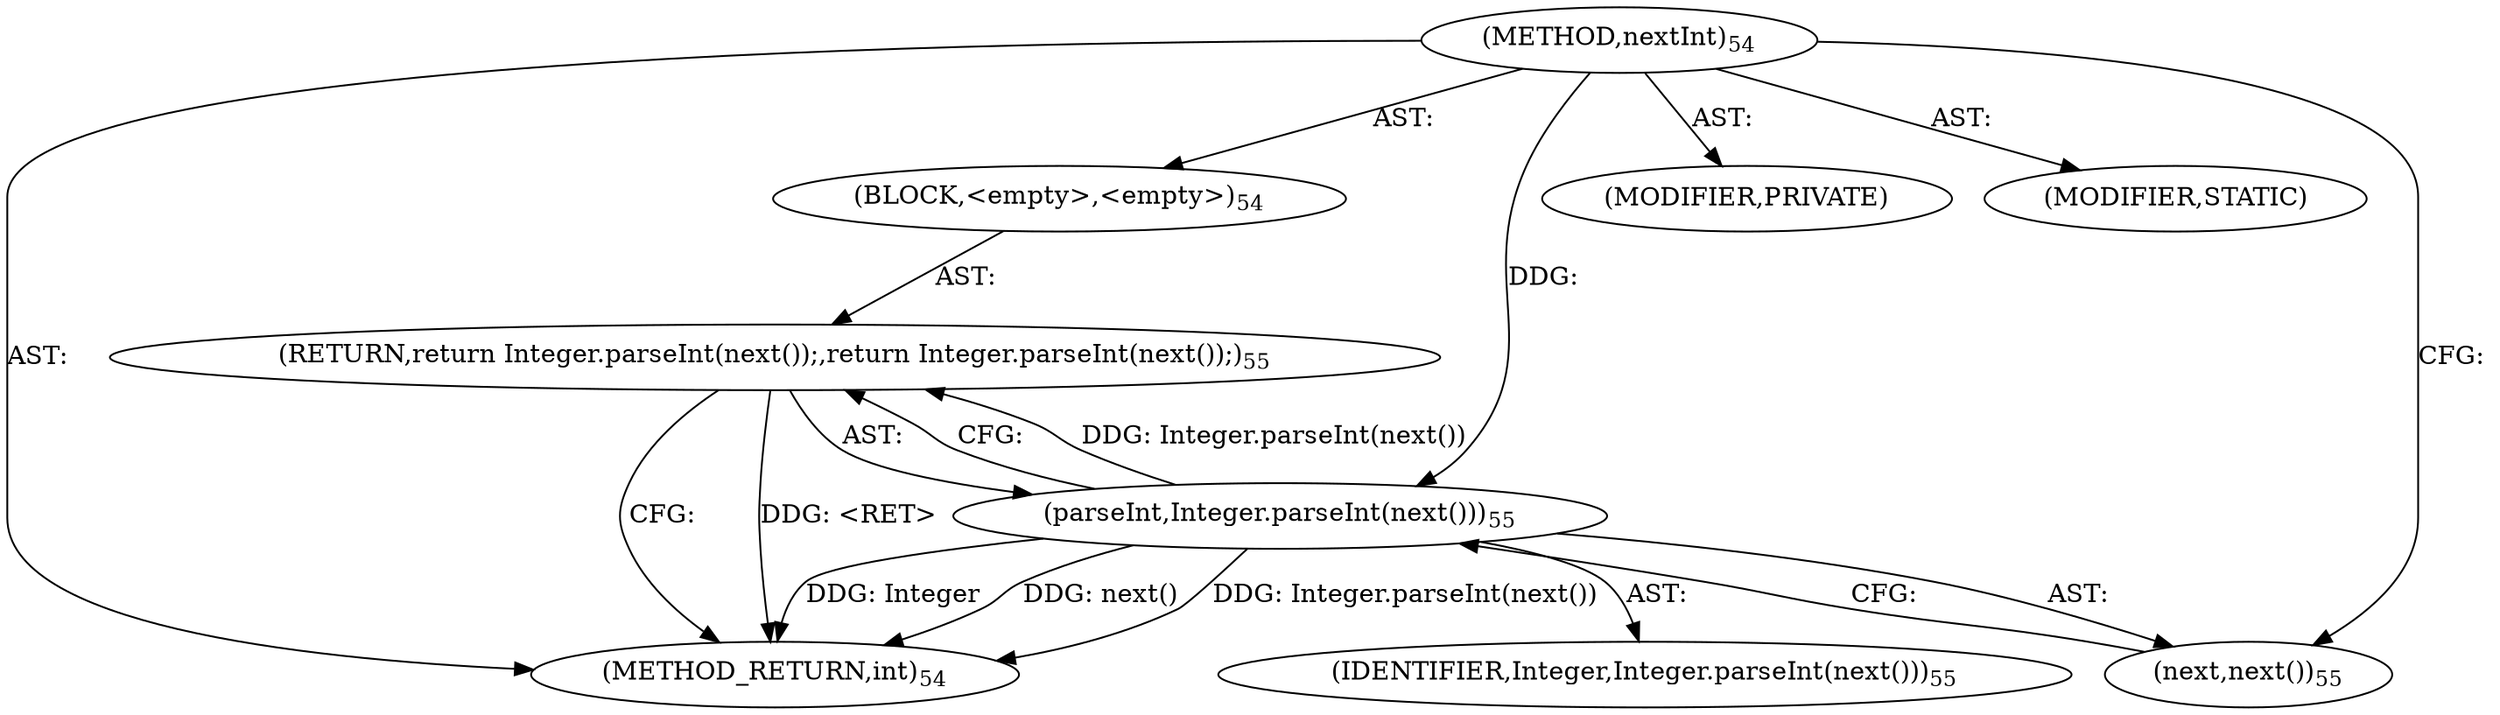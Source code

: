 digraph "nextInt" {  
"223" [label = <(METHOD,nextInt)<SUB>54</SUB>> ]
"224" [label = <(BLOCK,&lt;empty&gt;,&lt;empty&gt;)<SUB>54</SUB>> ]
"225" [label = <(RETURN,return Integer.parseInt(next());,return Integer.parseInt(next());)<SUB>55</SUB>> ]
"226" [label = <(parseInt,Integer.parseInt(next()))<SUB>55</SUB>> ]
"227" [label = <(IDENTIFIER,Integer,Integer.parseInt(next()))<SUB>55</SUB>> ]
"228" [label = <(next,next())<SUB>55</SUB>> ]
"229" [label = <(MODIFIER,PRIVATE)> ]
"230" [label = <(MODIFIER,STATIC)> ]
"231" [label = <(METHOD_RETURN,int)<SUB>54</SUB>> ]
  "223" -> "224"  [ label = "AST: "] 
  "223" -> "229"  [ label = "AST: "] 
  "223" -> "230"  [ label = "AST: "] 
  "223" -> "231"  [ label = "AST: "] 
  "224" -> "225"  [ label = "AST: "] 
  "225" -> "226"  [ label = "AST: "] 
  "226" -> "227"  [ label = "AST: "] 
  "226" -> "228"  [ label = "AST: "] 
  "225" -> "231"  [ label = "CFG: "] 
  "226" -> "225"  [ label = "CFG: "] 
  "228" -> "226"  [ label = "CFG: "] 
  "223" -> "228"  [ label = "CFG: "] 
  "225" -> "231"  [ label = "DDG: &lt;RET&gt;"] 
  "226" -> "231"  [ label = "DDG: Integer"] 
  "226" -> "231"  [ label = "DDG: next()"] 
  "226" -> "231"  [ label = "DDG: Integer.parseInt(next())"] 
  "226" -> "225"  [ label = "DDG: Integer.parseInt(next())"] 
  "223" -> "226"  [ label = "DDG: "] 
}
